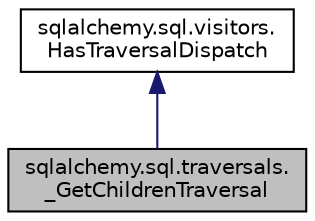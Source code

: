 digraph "sqlalchemy.sql.traversals._GetChildrenTraversal"
{
 // LATEX_PDF_SIZE
  edge [fontname="Helvetica",fontsize="10",labelfontname="Helvetica",labelfontsize="10"];
  node [fontname="Helvetica",fontsize="10",shape=record];
  Node1 [label="sqlalchemy.sql.traversals.\l_GetChildrenTraversal",height=0.2,width=0.4,color="black", fillcolor="grey75", style="filled", fontcolor="black",tooltip=" "];
  Node2 -> Node1 [dir="back",color="midnightblue",fontsize="10",style="solid",fontname="Helvetica"];
  Node2 [label="sqlalchemy.sql.visitors.\lHasTraversalDispatch",height=0.2,width=0.4,color="black", fillcolor="white", style="filled",URL="$classsqlalchemy_1_1sql_1_1visitors_1_1HasTraversalDispatch.html",tooltip=" "];
}
